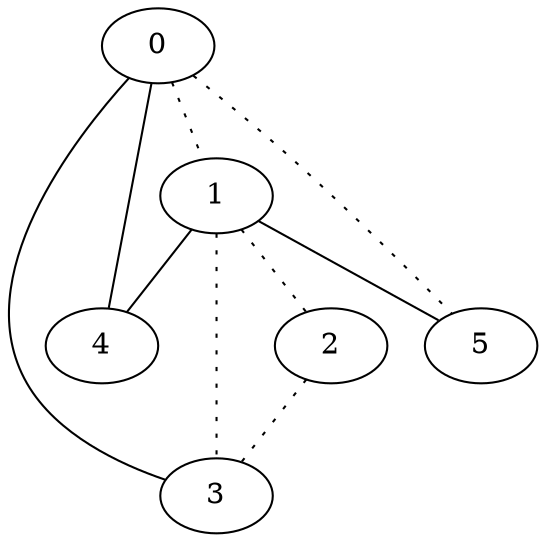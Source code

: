 graph {
a0[label=0];
a1[label=1];
a2[label=2];
a3[label=3];
a4[label=4];
a5[label=5];
a0 -- a1 [style=dotted];
a0 -- a3;
a0 -- a4;
a0 -- a5 [style=dotted];
a1 -- a2 [style=dotted];
a1 -- a3 [style=dotted];
a1 -- a4;
a1 -- a5;
a2 -- a3 [style=dotted];
}
